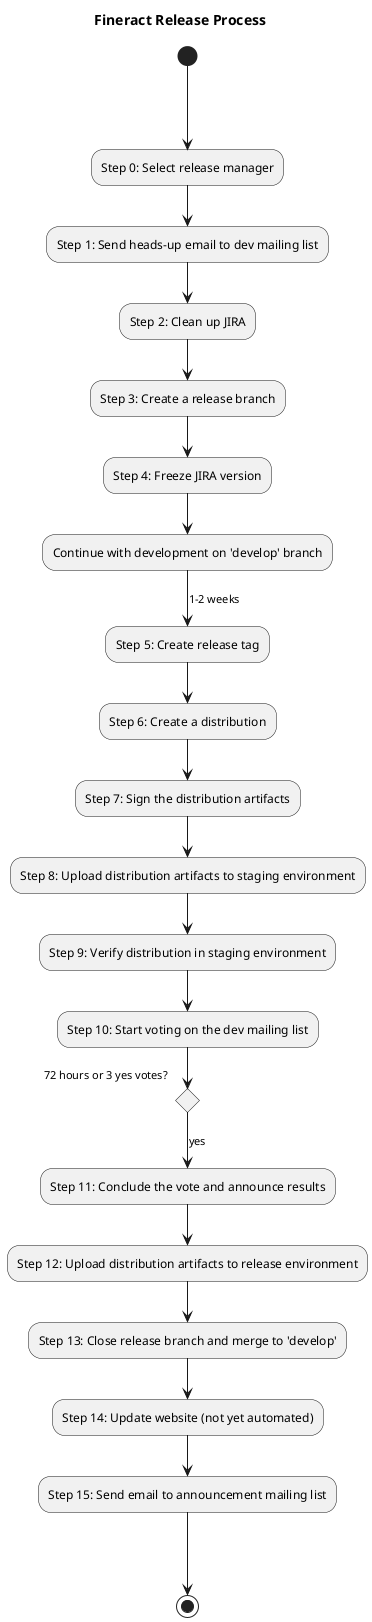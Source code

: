 @startuml
title Fineract Release Process

(*) ---> "Step 0: Select release manager"
--> "Step 1: Send heads-up email to dev mailing list"
--> "Step 2: Clean up JIRA"
--> "Step 3: Create a release branch"
--> "Step 4: Freeze JIRA version"
--> "Continue with development on 'develop' branch"
--> [1-2 weeks] "Step 5: Create release tag"
--> "Step 6: Create a distribution"
--> "Step 7: Sign the distribution artifacts"
--> "Step 8: Upload distribution artifacts to staging environment"
--> "Step 9: Verify distribution in staging environment"
--> "Step 10: Start voting on the dev mailing list"
if "72 hours or 3 yes votes?" then
  -->[yes] "Step 11: Conclude the vote and announce results"
endif
--> "Step 12: Upload distribution artifacts to release environment"
--> "Step 13: Close release branch and merge to 'develop'"
--> "Step 14: Update website (not yet automated)"
--> "Step 15: Send email to announcement mailing list"
--->(*)
@enduml
